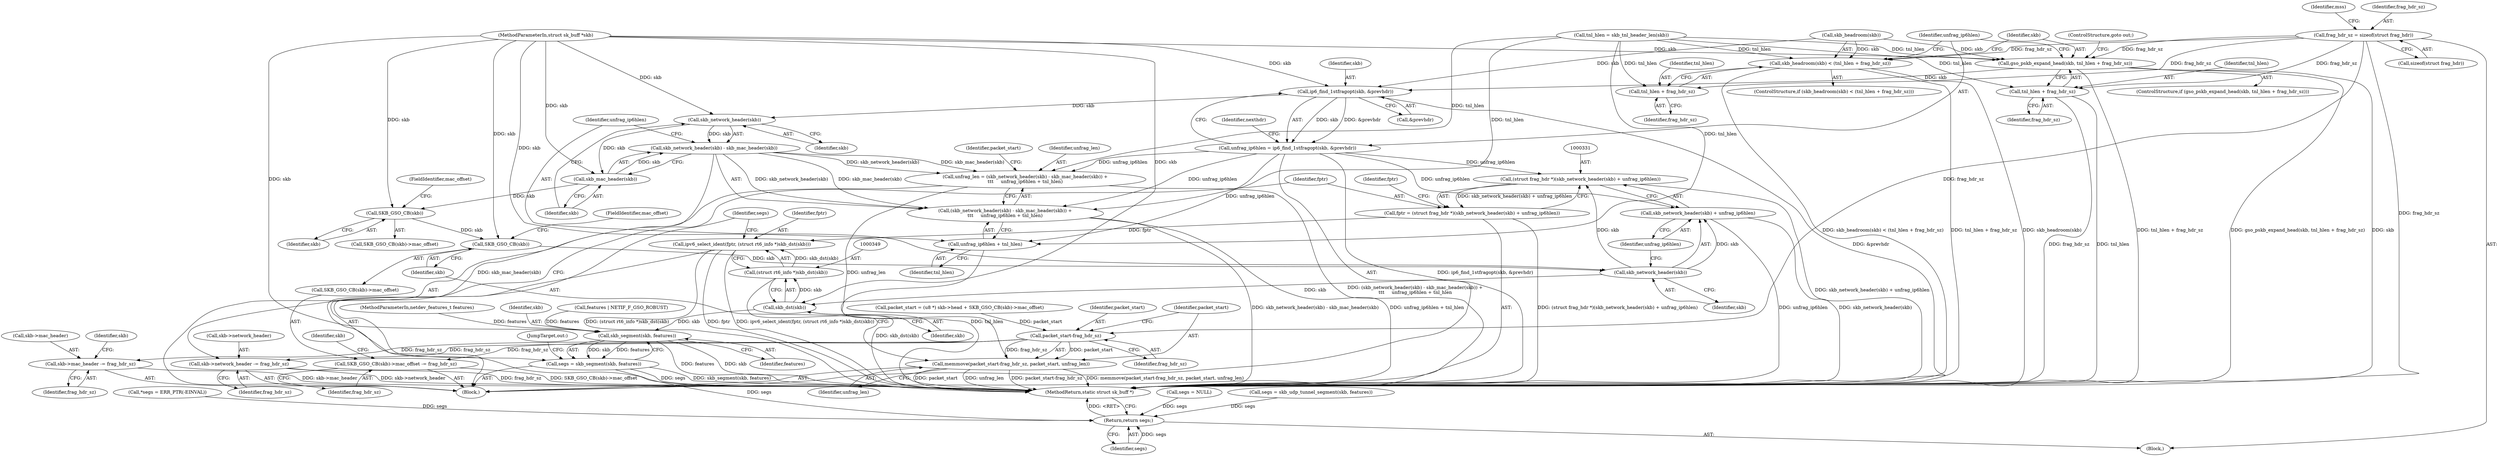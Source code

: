 digraph "1_linux_0e033e04c2678dbbe74a46b23fffb7bb918c288e@API" {
"1000123" [label="(Call,frag_hdr_sz = sizeof(struct frag_hdr))"];
"1000255" [label="(Call,skb_headroom(skb) < (tnl_hlen + frag_hdr_sz))"];
"1000258" [label="(Call,tnl_hlen + frag_hdr_sz)"];
"1000263" [label="(Call,gso_pskb_expand_head(skb, tnl_hlen + frag_hdr_sz))"];
"1000271" [label="(Call,ip6_find_1stfragopt(skb, &prevhdr))"];
"1000269" [label="(Call,unfrag_ip6hlen = ip6_find_1stfragopt(skb, &prevhdr))"];
"1000283" [label="(Call,unfrag_len = (skb_network_header(skb) - skb_mac_header(skb)) +\n\t\t\t     unfrag_ip6hlen + tnl_hlen)"];
"1000306" [label="(Call,memmove(packet_start-frag_hdr_sz, packet_start, unfrag_len))"];
"1000285" [label="(Call,(skb_network_header(skb) - skb_mac_header(skb)) +\n\t\t\t     unfrag_ip6hlen + tnl_hlen)"];
"1000291" [label="(Call,unfrag_ip6hlen + tnl_hlen)"];
"1000330" [label="(Call,(struct frag_hdr *)(skb_network_header(skb) + unfrag_ip6hlen))"];
"1000328" [label="(Call,fptr = (struct frag_hdr *)(skb_network_header(skb) + unfrag_ip6hlen))"];
"1000346" [label="(Call,ipv6_select_ident(fptr, (struct rt6_info *)skb_dst(skb)))"];
"1000332" [label="(Call,skb_network_header(skb) + unfrag_ip6hlen)"];
"1000287" [label="(Call,skb_network_header(skb))"];
"1000286" [label="(Call,skb_network_header(skb) - skb_mac_header(skb))"];
"1000289" [label="(Call,skb_mac_header(skb))"];
"1000303" [label="(Call,SKB_GSO_CB(skb))"];
"1000314" [label="(Call,SKB_GSO_CB(skb))"];
"1000333" [label="(Call,skb_network_header(skb))"];
"1000350" [label="(Call,skb_dst(skb))"];
"1000348" [label="(Call,(struct rt6_info *)skb_dst(skb))"];
"1000354" [label="(Call,skb_segment(skb, features))"];
"1000352" [label="(Call,segs = skb_segment(skb, features))"];
"1000358" [label="(Return,return segs;)"];
"1000265" [label="(Call,tnl_hlen + frag_hdr_sz)"];
"1000307" [label="(Call,packet_start-frag_hdr_sz)"];
"1000312" [label="(Call,SKB_GSO_CB(skb)->mac_offset -= frag_hdr_sz)"];
"1000318" [label="(Call,skb->mac_header -= frag_hdr_sz)"];
"1000323" [label="(Call,skb->network_header -= frag_hdr_sz)"];
"1000310" [label="(Identifier,packet_start)"];
"1000318" [label="(Call,skb->mac_header -= frag_hdr_sz)"];
"1000333" [label="(Call,skb_network_header(skb))"];
"1000272" [label="(Identifier,skb)"];
"1000324" [label="(Call,skb->network_header)"];
"1000325" [label="(Identifier,skb)"];
"1000328" [label="(Call,fptr = (struct frag_hdr *)(skb_network_header(skb) + unfrag_ip6hlen))"];
"1000268" [label="(ControlStructure,goto out;)"];
"1000264" [label="(Identifier,skb)"];
"1000348" [label="(Call,(struct rt6_info *)skb_dst(skb))"];
"1000354" [label="(Call,skb_segment(skb, features))"];
"1000312" [label="(Call,SKB_GSO_CB(skb)->mac_offset -= frag_hdr_sz)"];
"1000262" [label="(ControlStructure,if (gso_pskb_expand_head(skb, tnl_hlen + frag_hdr_sz)))"];
"1000295" [label="(Identifier,packet_start)"];
"1000131" [label="(Identifier,mss)"];
"1000259" [label="(Identifier,tnl_hlen)"];
"1000311" [label="(Identifier,unfrag_len)"];
"1000357" [label="(JumpTarget,out:)"];
"1000306" [label="(Call,memmove(packet_start-frag_hdr_sz, packet_start, unfrag_len))"];
"1000293" [label="(Identifier,tnl_hlen)"];
"1000313" [label="(Call,SKB_GSO_CB(skb)->mac_offset)"];
"1000320" [label="(Identifier,skb)"];
"1000286" [label="(Call,skb_network_header(skb) - skb_mac_header(skb))"];
"1000125" [label="(Call,sizeof(struct frag_hdr))"];
"1000352" [label="(Call,segs = skb_segment(skb, features))"];
"1000323" [label="(Call,skb->network_header -= frag_hdr_sz)"];
"1000338" [label="(Identifier,fptr)"];
"1000317" [label="(Identifier,frag_hdr_sz)"];
"1000110" [label="(Call,*segs = ERR_PTR(-EINVAL))"];
"1000255" [label="(Call,skb_headroom(skb) < (tnl_hlen + frag_hdr_sz))"];
"1000292" [label="(Identifier,unfrag_ip6hlen)"];
"1000332" [label="(Call,skb_network_header(skb) + unfrag_ip6hlen)"];
"1000294" [label="(Call,packet_start = (u8 *) skb->head + SKB_GSO_CB(skb)->mac_offset)"];
"1000265" [label="(Call,tnl_hlen + frag_hdr_sz)"];
"1000269" [label="(Call,unfrag_ip6hlen = ip6_find_1stfragopt(skb, &prevhdr))"];
"1000258" [label="(Call,tnl_hlen + frag_hdr_sz)"];
"1000302" [label="(Call,SKB_GSO_CB(skb)->mac_offset)"];
"1000350" [label="(Call,skb_dst(skb))"];
"1000360" [label="(MethodReturn,static struct sk_buff *)"];
"1000356" [label="(Identifier,features)"];
"1000304" [label="(Identifier,skb)"];
"1000330" [label="(Call,(struct frag_hdr *)(skb_network_header(skb) + unfrag_ip6hlen))"];
"1000107" [label="(MethodParameterIn,netdev_features_t features)"];
"1000288" [label="(Identifier,skb)"];
"1000291" [label="(Call,unfrag_ip6hlen + tnl_hlen)"];
"1000106" [label="(MethodParameterIn,struct sk_buff *skb)"];
"1000353" [label="(Identifier,segs)"];
"1000314" [label="(Call,SKB_GSO_CB(skb))"];
"1000287" [label="(Call,skb_network_header(skb))"];
"1000347" [label="(Identifier,fptr)"];
"1000267" [label="(Identifier,frag_hdr_sz)"];
"1000335" [label="(Identifier,unfrag_ip6hlen)"];
"1000263" [label="(Call,gso_pskb_expand_head(skb, tnl_hlen + frag_hdr_sz))"];
"1000213" [label="(Block,)"];
"1000123" [label="(Call,frag_hdr_sz = sizeof(struct frag_hdr))"];
"1000283" [label="(Call,unfrag_len = (skb_network_header(skb) - skb_mac_header(skb)) +\n\t\t\t     unfrag_ip6hlen + tnl_hlen)"];
"1000319" [label="(Call,skb->mac_header)"];
"1000315" [label="(Identifier,skb)"];
"1000359" [label="(Identifier,segs)"];
"1000276" [label="(Identifier,nexthdr)"];
"1000355" [label="(Identifier,skb)"];
"1000303" [label="(Call,SKB_GSO_CB(skb))"];
"1000334" [label="(Identifier,skb)"];
"1000273" [label="(Call,&prevhdr)"];
"1000147" [label="(Call,features | NETIF_F_GSO_ROBUST)"];
"1000316" [label="(FieldIdentifier,mac_offset)"];
"1000192" [label="(Call,segs = NULL)"];
"1000124" [label="(Identifier,frag_hdr_sz)"];
"1000271" [label="(Call,ip6_find_1stfragopt(skb, &prevhdr))"];
"1000290" [label="(Identifier,skb)"];
"1000207" [label="(Call,segs = skb_udp_tunnel_segment(skb, features))"];
"1000309" [label="(Identifier,frag_hdr_sz)"];
"1000346" [label="(Call,ipv6_select_ident(fptr, (struct rt6_info *)skb_dst(skb)))"];
"1000250" [label="(Call,tnl_hlen = skb_tnl_header_len(skb))"];
"1000260" [label="(Identifier,frag_hdr_sz)"];
"1000329" [label="(Identifier,fptr)"];
"1000305" [label="(FieldIdentifier,mac_offset)"];
"1000256" [label="(Call,skb_headroom(skb))"];
"1000358" [label="(Return,return segs;)"];
"1000270" [label="(Identifier,unfrag_ip6hlen)"];
"1000322" [label="(Identifier,frag_hdr_sz)"];
"1000351" [label="(Identifier,skb)"];
"1000307" [label="(Call,packet_start-frag_hdr_sz)"];
"1000284" [label="(Identifier,unfrag_len)"];
"1000266" [label="(Identifier,tnl_hlen)"];
"1000285" [label="(Call,(skb_network_header(skb) - skb_mac_header(skb)) +\n\t\t\t     unfrag_ip6hlen + tnl_hlen)"];
"1000327" [label="(Identifier,frag_hdr_sz)"];
"1000308" [label="(Identifier,packet_start)"];
"1000108" [label="(Block,)"];
"1000289" [label="(Call,skb_mac_header(skb))"];
"1000254" [label="(ControlStructure,if (skb_headroom(skb) < (tnl_hlen + frag_hdr_sz)))"];
"1000123" -> "1000108"  [label="AST: "];
"1000123" -> "1000125"  [label="CFG: "];
"1000124" -> "1000123"  [label="AST: "];
"1000125" -> "1000123"  [label="AST: "];
"1000131" -> "1000123"  [label="CFG: "];
"1000123" -> "1000360"  [label="DDG: frag_hdr_sz"];
"1000123" -> "1000255"  [label="DDG: frag_hdr_sz"];
"1000123" -> "1000258"  [label="DDG: frag_hdr_sz"];
"1000123" -> "1000263"  [label="DDG: frag_hdr_sz"];
"1000123" -> "1000265"  [label="DDG: frag_hdr_sz"];
"1000123" -> "1000307"  [label="DDG: frag_hdr_sz"];
"1000255" -> "1000254"  [label="AST: "];
"1000255" -> "1000258"  [label="CFG: "];
"1000256" -> "1000255"  [label="AST: "];
"1000258" -> "1000255"  [label="AST: "];
"1000264" -> "1000255"  [label="CFG: "];
"1000270" -> "1000255"  [label="CFG: "];
"1000255" -> "1000360"  [label="DDG: skb_headroom(skb) < (tnl_hlen + frag_hdr_sz)"];
"1000255" -> "1000360"  [label="DDG: tnl_hlen + frag_hdr_sz"];
"1000255" -> "1000360"  [label="DDG: skb_headroom(skb)"];
"1000256" -> "1000255"  [label="DDG: skb"];
"1000250" -> "1000255"  [label="DDG: tnl_hlen"];
"1000258" -> "1000260"  [label="CFG: "];
"1000259" -> "1000258"  [label="AST: "];
"1000260" -> "1000258"  [label="AST: "];
"1000250" -> "1000258"  [label="DDG: tnl_hlen"];
"1000263" -> "1000262"  [label="AST: "];
"1000263" -> "1000265"  [label="CFG: "];
"1000264" -> "1000263"  [label="AST: "];
"1000265" -> "1000263"  [label="AST: "];
"1000268" -> "1000263"  [label="CFG: "];
"1000270" -> "1000263"  [label="CFG: "];
"1000263" -> "1000360"  [label="DDG: tnl_hlen + frag_hdr_sz"];
"1000263" -> "1000360"  [label="DDG: gso_pskb_expand_head(skb, tnl_hlen + frag_hdr_sz)"];
"1000263" -> "1000360"  [label="DDG: skb"];
"1000256" -> "1000263"  [label="DDG: skb"];
"1000106" -> "1000263"  [label="DDG: skb"];
"1000250" -> "1000263"  [label="DDG: tnl_hlen"];
"1000263" -> "1000271"  [label="DDG: skb"];
"1000271" -> "1000269"  [label="AST: "];
"1000271" -> "1000273"  [label="CFG: "];
"1000272" -> "1000271"  [label="AST: "];
"1000273" -> "1000271"  [label="AST: "];
"1000269" -> "1000271"  [label="CFG: "];
"1000271" -> "1000360"  [label="DDG: &prevhdr"];
"1000271" -> "1000269"  [label="DDG: skb"];
"1000271" -> "1000269"  [label="DDG: &prevhdr"];
"1000256" -> "1000271"  [label="DDG: skb"];
"1000106" -> "1000271"  [label="DDG: skb"];
"1000271" -> "1000287"  [label="DDG: skb"];
"1000269" -> "1000213"  [label="AST: "];
"1000270" -> "1000269"  [label="AST: "];
"1000276" -> "1000269"  [label="CFG: "];
"1000269" -> "1000360"  [label="DDG: ip6_find_1stfragopt(skb, &prevhdr)"];
"1000269" -> "1000283"  [label="DDG: unfrag_ip6hlen"];
"1000269" -> "1000285"  [label="DDG: unfrag_ip6hlen"];
"1000269" -> "1000291"  [label="DDG: unfrag_ip6hlen"];
"1000269" -> "1000330"  [label="DDG: unfrag_ip6hlen"];
"1000269" -> "1000332"  [label="DDG: unfrag_ip6hlen"];
"1000283" -> "1000213"  [label="AST: "];
"1000283" -> "1000285"  [label="CFG: "];
"1000284" -> "1000283"  [label="AST: "];
"1000285" -> "1000283"  [label="AST: "];
"1000295" -> "1000283"  [label="CFG: "];
"1000283" -> "1000360"  [label="DDG: (skb_network_header(skb) - skb_mac_header(skb)) +\n\t\t\t     unfrag_ip6hlen + tnl_hlen"];
"1000286" -> "1000283"  [label="DDG: skb_network_header(skb)"];
"1000286" -> "1000283"  [label="DDG: skb_mac_header(skb)"];
"1000250" -> "1000283"  [label="DDG: tnl_hlen"];
"1000283" -> "1000306"  [label="DDG: unfrag_len"];
"1000306" -> "1000213"  [label="AST: "];
"1000306" -> "1000311"  [label="CFG: "];
"1000307" -> "1000306"  [label="AST: "];
"1000310" -> "1000306"  [label="AST: "];
"1000311" -> "1000306"  [label="AST: "];
"1000315" -> "1000306"  [label="CFG: "];
"1000306" -> "1000360"  [label="DDG: packet_start"];
"1000306" -> "1000360"  [label="DDG: unfrag_len"];
"1000306" -> "1000360"  [label="DDG: packet_start-frag_hdr_sz"];
"1000306" -> "1000360"  [label="DDG: memmove(packet_start-frag_hdr_sz, packet_start, unfrag_len)"];
"1000307" -> "1000306"  [label="DDG: packet_start"];
"1000307" -> "1000306"  [label="DDG: frag_hdr_sz"];
"1000285" -> "1000291"  [label="CFG: "];
"1000286" -> "1000285"  [label="AST: "];
"1000291" -> "1000285"  [label="AST: "];
"1000285" -> "1000360"  [label="DDG: skb_network_header(skb) - skb_mac_header(skb)"];
"1000285" -> "1000360"  [label="DDG: unfrag_ip6hlen + tnl_hlen"];
"1000286" -> "1000285"  [label="DDG: skb_network_header(skb)"];
"1000286" -> "1000285"  [label="DDG: skb_mac_header(skb)"];
"1000250" -> "1000285"  [label="DDG: tnl_hlen"];
"1000291" -> "1000293"  [label="CFG: "];
"1000292" -> "1000291"  [label="AST: "];
"1000293" -> "1000291"  [label="AST: "];
"1000291" -> "1000360"  [label="DDG: tnl_hlen"];
"1000250" -> "1000291"  [label="DDG: tnl_hlen"];
"1000330" -> "1000328"  [label="AST: "];
"1000330" -> "1000332"  [label="CFG: "];
"1000331" -> "1000330"  [label="AST: "];
"1000332" -> "1000330"  [label="AST: "];
"1000328" -> "1000330"  [label="CFG: "];
"1000330" -> "1000360"  [label="DDG: skb_network_header(skb) + unfrag_ip6hlen"];
"1000330" -> "1000328"  [label="DDG: skb_network_header(skb) + unfrag_ip6hlen"];
"1000333" -> "1000330"  [label="DDG: skb"];
"1000328" -> "1000213"  [label="AST: "];
"1000329" -> "1000328"  [label="AST: "];
"1000338" -> "1000328"  [label="CFG: "];
"1000328" -> "1000360"  [label="DDG: (struct frag_hdr *)(skb_network_header(skb) + unfrag_ip6hlen)"];
"1000328" -> "1000346"  [label="DDG: fptr"];
"1000346" -> "1000213"  [label="AST: "];
"1000346" -> "1000348"  [label="CFG: "];
"1000347" -> "1000346"  [label="AST: "];
"1000348" -> "1000346"  [label="AST: "];
"1000353" -> "1000346"  [label="CFG: "];
"1000346" -> "1000360"  [label="DDG: (struct rt6_info *)skb_dst(skb)"];
"1000346" -> "1000360"  [label="DDG: fptr"];
"1000346" -> "1000360"  [label="DDG: ipv6_select_ident(fptr, (struct rt6_info *)skb_dst(skb))"];
"1000348" -> "1000346"  [label="DDG: skb_dst(skb)"];
"1000332" -> "1000335"  [label="CFG: "];
"1000333" -> "1000332"  [label="AST: "];
"1000335" -> "1000332"  [label="AST: "];
"1000332" -> "1000360"  [label="DDG: skb_network_header(skb)"];
"1000332" -> "1000360"  [label="DDG: unfrag_ip6hlen"];
"1000333" -> "1000332"  [label="DDG: skb"];
"1000287" -> "1000286"  [label="AST: "];
"1000287" -> "1000288"  [label="CFG: "];
"1000288" -> "1000287"  [label="AST: "];
"1000290" -> "1000287"  [label="CFG: "];
"1000287" -> "1000286"  [label="DDG: skb"];
"1000106" -> "1000287"  [label="DDG: skb"];
"1000287" -> "1000289"  [label="DDG: skb"];
"1000286" -> "1000289"  [label="CFG: "];
"1000289" -> "1000286"  [label="AST: "];
"1000292" -> "1000286"  [label="CFG: "];
"1000286" -> "1000360"  [label="DDG: skb_mac_header(skb)"];
"1000289" -> "1000286"  [label="DDG: skb"];
"1000289" -> "1000290"  [label="CFG: "];
"1000290" -> "1000289"  [label="AST: "];
"1000106" -> "1000289"  [label="DDG: skb"];
"1000289" -> "1000303"  [label="DDG: skb"];
"1000303" -> "1000302"  [label="AST: "];
"1000303" -> "1000304"  [label="CFG: "];
"1000304" -> "1000303"  [label="AST: "];
"1000305" -> "1000303"  [label="CFG: "];
"1000106" -> "1000303"  [label="DDG: skb"];
"1000303" -> "1000314"  [label="DDG: skb"];
"1000314" -> "1000313"  [label="AST: "];
"1000314" -> "1000315"  [label="CFG: "];
"1000315" -> "1000314"  [label="AST: "];
"1000316" -> "1000314"  [label="CFG: "];
"1000106" -> "1000314"  [label="DDG: skb"];
"1000314" -> "1000333"  [label="DDG: skb"];
"1000333" -> "1000334"  [label="CFG: "];
"1000334" -> "1000333"  [label="AST: "];
"1000335" -> "1000333"  [label="CFG: "];
"1000106" -> "1000333"  [label="DDG: skb"];
"1000333" -> "1000350"  [label="DDG: skb"];
"1000350" -> "1000348"  [label="AST: "];
"1000350" -> "1000351"  [label="CFG: "];
"1000351" -> "1000350"  [label="AST: "];
"1000348" -> "1000350"  [label="CFG: "];
"1000350" -> "1000348"  [label="DDG: skb"];
"1000106" -> "1000350"  [label="DDG: skb"];
"1000350" -> "1000354"  [label="DDG: skb"];
"1000349" -> "1000348"  [label="AST: "];
"1000348" -> "1000360"  [label="DDG: skb_dst(skb)"];
"1000354" -> "1000352"  [label="AST: "];
"1000354" -> "1000356"  [label="CFG: "];
"1000355" -> "1000354"  [label="AST: "];
"1000356" -> "1000354"  [label="AST: "];
"1000352" -> "1000354"  [label="CFG: "];
"1000354" -> "1000360"  [label="DDG: features"];
"1000354" -> "1000360"  [label="DDG: skb"];
"1000354" -> "1000352"  [label="DDG: skb"];
"1000354" -> "1000352"  [label="DDG: features"];
"1000106" -> "1000354"  [label="DDG: skb"];
"1000147" -> "1000354"  [label="DDG: features"];
"1000107" -> "1000354"  [label="DDG: features"];
"1000352" -> "1000213"  [label="AST: "];
"1000353" -> "1000352"  [label="AST: "];
"1000357" -> "1000352"  [label="CFG: "];
"1000352" -> "1000360"  [label="DDG: segs"];
"1000352" -> "1000360"  [label="DDG: skb_segment(skb, features)"];
"1000352" -> "1000358"  [label="DDG: segs"];
"1000358" -> "1000108"  [label="AST: "];
"1000358" -> "1000359"  [label="CFG: "];
"1000359" -> "1000358"  [label="AST: "];
"1000360" -> "1000358"  [label="CFG: "];
"1000358" -> "1000360"  [label="DDG: <RET>"];
"1000359" -> "1000358"  [label="DDG: segs"];
"1000207" -> "1000358"  [label="DDG: segs"];
"1000192" -> "1000358"  [label="DDG: segs"];
"1000110" -> "1000358"  [label="DDG: segs"];
"1000265" -> "1000267"  [label="CFG: "];
"1000266" -> "1000265"  [label="AST: "];
"1000267" -> "1000265"  [label="AST: "];
"1000265" -> "1000360"  [label="DDG: frag_hdr_sz"];
"1000265" -> "1000360"  [label="DDG: tnl_hlen"];
"1000250" -> "1000265"  [label="DDG: tnl_hlen"];
"1000307" -> "1000309"  [label="CFG: "];
"1000308" -> "1000307"  [label="AST: "];
"1000309" -> "1000307"  [label="AST: "];
"1000310" -> "1000307"  [label="CFG: "];
"1000294" -> "1000307"  [label="DDG: packet_start"];
"1000307" -> "1000312"  [label="DDG: frag_hdr_sz"];
"1000307" -> "1000318"  [label="DDG: frag_hdr_sz"];
"1000307" -> "1000323"  [label="DDG: frag_hdr_sz"];
"1000312" -> "1000213"  [label="AST: "];
"1000312" -> "1000317"  [label="CFG: "];
"1000313" -> "1000312"  [label="AST: "];
"1000317" -> "1000312"  [label="AST: "];
"1000320" -> "1000312"  [label="CFG: "];
"1000312" -> "1000360"  [label="DDG: SKB_GSO_CB(skb)->mac_offset"];
"1000318" -> "1000213"  [label="AST: "];
"1000318" -> "1000322"  [label="CFG: "];
"1000319" -> "1000318"  [label="AST: "];
"1000322" -> "1000318"  [label="AST: "];
"1000325" -> "1000318"  [label="CFG: "];
"1000318" -> "1000360"  [label="DDG: skb->mac_header"];
"1000323" -> "1000213"  [label="AST: "];
"1000323" -> "1000327"  [label="CFG: "];
"1000324" -> "1000323"  [label="AST: "];
"1000327" -> "1000323"  [label="AST: "];
"1000329" -> "1000323"  [label="CFG: "];
"1000323" -> "1000360"  [label="DDG: skb->network_header"];
"1000323" -> "1000360"  [label="DDG: frag_hdr_sz"];
}
